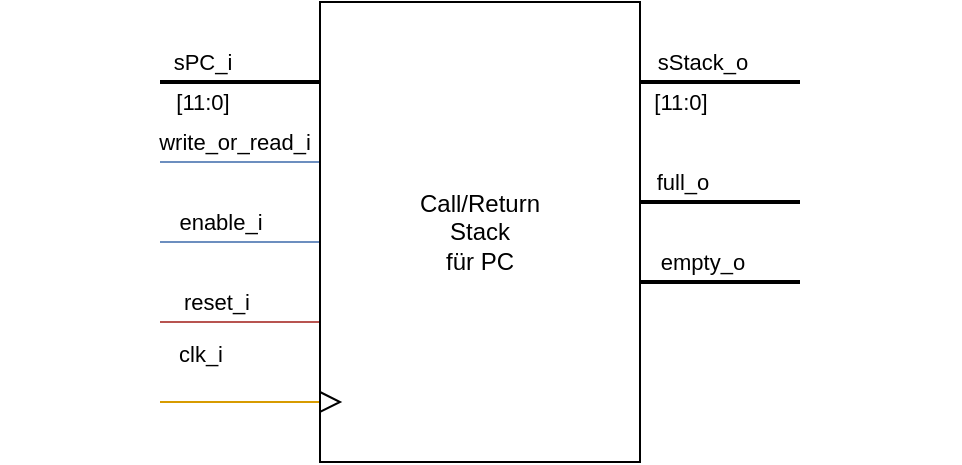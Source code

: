 <mxfile version="13.0.3" type="device"><diagram id="Li5Rl3-0IhGSLnciUuNi" name="Page-1"><mxGraphModel dx="1086" dy="806" grid="1" gridSize="10" guides="1" tooltips="1" connect="1" arrows="1" fold="1" page="1" pageScale="1" pageWidth="850" pageHeight="1100" math="0" shadow="0"><root><mxCell id="0"/><mxCell id="1" parent="0"/><mxCell id="bNmbFl1fwX9914aC_qpw-2" style="edgeStyle=orthogonalEdgeStyle;rounded=0;orthogonalLoop=1;jettySize=auto;html=1;endArrow=none;endFill=0;strokeWidth=2;" parent="1" source="bNmbFl1fwX9914aC_qpw-1" edge="1"><mxGeometry relative="1" as="geometry"><mxPoint x="240" y="240" as="targetPoint"/><Array as="points"><mxPoint x="310" y="240"/><mxPoint x="310" y="240"/></Array></mxGeometry></mxCell><mxCell id="bNmbFl1fwX9914aC_qpw-4" value="sPC_i" style="edgeLabel;html=1;align=center;verticalAlign=middle;resizable=0;points=[];" parent="bNmbFl1fwX9914aC_qpw-2" vertex="1" connectable="0"><mxGeometry x="0.668" y="1" relative="1" as="geometry"><mxPoint x="6.86" y="-11" as="offset"/></mxGeometry></mxCell><mxCell id="bNmbFl1fwX9914aC_qpw-5" value="[11:0]" style="edgeLabel;html=1;align=center;verticalAlign=middle;resizable=0;points=[];" parent="bNmbFl1fwX9914aC_qpw-2" vertex="1" connectable="0"><mxGeometry x="0.768" y="1" relative="1" as="geometry"><mxPoint x="10.86" y="9" as="offset"/></mxGeometry></mxCell><mxCell id="bNmbFl1fwX9914aC_qpw-3" style="edgeStyle=orthogonalEdgeStyle;rounded=0;orthogonalLoop=1;jettySize=auto;html=1;endArrow=none;endFill=0;strokeWidth=2;" parent="1" source="bNmbFl1fwX9914aC_qpw-1" edge="1"><mxGeometry relative="1" as="geometry"><mxPoint x="560" y="240" as="targetPoint"/><Array as="points"><mxPoint x="530" y="240"/><mxPoint x="530" y="240"/></Array></mxGeometry></mxCell><mxCell id="bNmbFl1fwX9914aC_qpw-6" value="sStack_o" style="edgeLabel;html=1;align=center;verticalAlign=middle;resizable=0;points=[];" parent="bNmbFl1fwX9914aC_qpw-3" vertex="1" connectable="0"><mxGeometry x="0.232" relative="1" as="geometry"><mxPoint x="-19.2" y="-10" as="offset"/></mxGeometry></mxCell><mxCell id="bNmbFl1fwX9914aC_qpw-7" value="[11:0]" style="edgeLabel;html=1;align=center;verticalAlign=middle;resizable=0;points=[];" parent="bNmbFl1fwX9914aC_qpw-3" vertex="1" connectable="0"><mxGeometry x="-0.725" relative="1" as="geometry"><mxPoint x="8.8" y="10" as="offset"/></mxGeometry></mxCell><mxCell id="bNmbFl1fwX9914aC_qpw-10" style="edgeStyle=orthogonalEdgeStyle;rounded=0;orthogonalLoop=1;jettySize=auto;html=1;endArrow=none;endFill=0;strokeWidth=1;fillColor=#f8cecc;strokeColor=#b85450;" parent="1" source="bNmbFl1fwX9914aC_qpw-1" edge="1"><mxGeometry relative="1" as="geometry"><mxPoint x="240" y="360" as="targetPoint"/><Array as="points"><mxPoint x="260" y="360"/><mxPoint x="260" y="360"/></Array></mxGeometry></mxCell><mxCell id="bNmbFl1fwX9914aC_qpw-11" value="reset_i" style="edgeLabel;html=1;align=center;verticalAlign=middle;resizable=0;points=[];" parent="bNmbFl1fwX9914aC_qpw-10" vertex="1" connectable="0"><mxGeometry x="0.668" y="1" relative="1" as="geometry"><mxPoint x="13.8" y="-11.01" as="offset"/></mxGeometry></mxCell><mxCell id="bNmbFl1fwX9914aC_qpw-12" style="edgeStyle=orthogonalEdgeStyle;rounded=0;orthogonalLoop=1;jettySize=auto;html=1;endArrow=none;endFill=0;strokeWidth=1;fillColor=#dae8fc;strokeColor=#6c8ebf;" parent="1" source="bNmbFl1fwX9914aC_qpw-1" edge="1"><mxGeometry relative="1" as="geometry"><mxPoint x="240" y="280" as="targetPoint"/><Array as="points"><mxPoint x="300" y="280"/><mxPoint x="300" y="280"/></Array></mxGeometry></mxCell><mxCell id="bNmbFl1fwX9914aC_qpw-13" value="write_or_read_i" style="edgeLabel;html=1;align=center;verticalAlign=middle;resizable=0;points=[];" parent="bNmbFl1fwX9914aC_qpw-12" vertex="1" connectable="0"><mxGeometry x="0.682" y="-1" relative="1" as="geometry"><mxPoint x="24.43" y="-9" as="offset"/></mxGeometry></mxCell><mxCell id="bNmbFl1fwX9914aC_qpw-14" style="edgeStyle=orthogonalEdgeStyle;rounded=0;orthogonalLoop=1;jettySize=auto;html=1;endArrow=none;endFill=0;strokeWidth=1;fillColor=#dae8fc;strokeColor=#6c8ebf;" parent="1" source="bNmbFl1fwX9914aC_qpw-1" edge="1"><mxGeometry relative="1" as="geometry"><mxPoint x="240" y="320" as="targetPoint"/><Array as="points"><mxPoint x="270" y="320"/><mxPoint x="270" y="320"/></Array></mxGeometry></mxCell><mxCell id="bNmbFl1fwX9914aC_qpw-15" value="enable_i" style="edgeLabel;html=1;align=center;verticalAlign=middle;resizable=0;points=[];" parent="bNmbFl1fwX9914aC_qpw-14" vertex="1" connectable="0"><mxGeometry x="0.739" relative="1" as="geometry"><mxPoint x="19.6" y="-10" as="offset"/></mxGeometry></mxCell><mxCell id="RxDeYTyO4cse30464dRs-1" style="edgeStyle=orthogonalEdgeStyle;rounded=0;orthogonalLoop=1;jettySize=auto;html=1;endArrow=none;endFill=0;fillColor=#ffe6cc;strokeColor=#d79b00;" parent="1" source="bNmbFl1fwX9914aC_qpw-1" edge="1"><mxGeometry relative="1" as="geometry"><mxPoint x="240" y="400" as="targetPoint"/><Array as="points"><mxPoint x="240" y="400"/></Array></mxGeometry></mxCell><mxCell id="RxDeYTyO4cse30464dRs-3" value="clk_i" style="edgeLabel;html=1;align=center;verticalAlign=middle;resizable=0;points=[];labelBackgroundColor=none;" parent="RxDeYTyO4cse30464dRs-1" vertex="1" connectable="0"><mxGeometry x="1" y="14" relative="1" as="geometry"><mxPoint x="20" y="-24" as="offset"/></mxGeometry></mxCell><mxCell id="bNmbFl1fwX9914aC_qpw-1" value="Call/Return&lt;br&gt;Stack&lt;br&gt;für PC" style="rounded=0;whiteSpace=wrap;html=1;" parent="1" vertex="1"><mxGeometry x="320" y="200" width="160" height="230" as="geometry"/></mxCell><mxCell id="E-AQecooA0f_IpXfrzDF-1" style="edgeStyle=orthogonalEdgeStyle;rounded=0;orthogonalLoop=1;jettySize=auto;html=1;endArrow=none;endFill=0;strokeWidth=2;" parent="1" source="bNmbFl1fwX9914aC_qpw-1" edge="1"><mxGeometry relative="1" as="geometry"><mxPoint x="560" y="300" as="targetPoint"/><Array as="points"><mxPoint x="500" y="300"/><mxPoint x="500" y="300"/></Array><mxPoint x="440" y="280" as="sourcePoint"/></mxGeometry></mxCell><mxCell id="E-AQecooA0f_IpXfrzDF-2" value="full_o" style="edgeLabel;html=1;align=center;verticalAlign=middle;resizable=0;points=[];" parent="E-AQecooA0f_IpXfrzDF-1" vertex="1" connectable="0"><mxGeometry x="0.232" relative="1" as="geometry"><mxPoint x="-29.2" y="-10" as="offset"/></mxGeometry></mxCell><mxCell id="E-AQecooA0f_IpXfrzDF-4" style="edgeStyle=orthogonalEdgeStyle;rounded=0;orthogonalLoop=1;jettySize=auto;html=1;endArrow=none;endFill=0;strokeWidth=2;" parent="1" source="bNmbFl1fwX9914aC_qpw-1" edge="1"><mxGeometry relative="1" as="geometry"><mxPoint x="560" y="340" as="targetPoint"/><Array as="points"><mxPoint x="480" y="340"/><mxPoint x="480" y="340"/></Array><mxPoint x="440" y="310" as="sourcePoint"/></mxGeometry></mxCell><mxCell id="E-AQecooA0f_IpXfrzDF-5" value="empty_o" style="edgeLabel;html=1;align=center;verticalAlign=middle;resizable=0;points=[];" parent="E-AQecooA0f_IpXfrzDF-4" vertex="1" connectable="0"><mxGeometry x="0.232" relative="1" as="geometry"><mxPoint x="-19.2" y="-10" as="offset"/></mxGeometry></mxCell><mxCell id="RxDeYTyO4cse30464dRs-4" value="" style="triangle;whiteSpace=wrap;html=1;" parent="1" vertex="1"><mxGeometry x="320" y="395" width="10" height="10" as="geometry"/></mxCell><mxCell id="RxDeYTyO4cse30464dRs-5" value="" style="rounded=0;whiteSpace=wrap;html=1;fillColor=none;strokeColor=none;" parent="1" vertex="1"><mxGeometry x="160" y="200" width="480" height="40" as="geometry"/></mxCell></root></mxGraphModel></diagram></mxfile>
